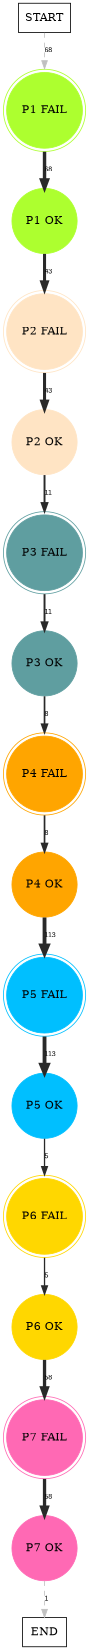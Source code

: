 digraph graphname {
	dpi = 150
	size="16,11!";
	margin = 0;
"P1 FAIL" [shape=circle, color=greenyellow, peripheries=2, style=filled]"P1 OK" [shape=circle, color=greenyellow, style=filled]"P2 FAIL" [shape=circle, color=bisque, peripheries=2, style=filled]"P2 OK" [shape=circle, color=bisque, style=filled]"P3 FAIL" [shape=circle, color=cadetblue, peripheries=2, style=filled]"P3 OK" [shape=circle, color=cadetblue, style=filled]"P4 FAIL" [shape=circle, color=orange, peripheries=2, style=filled]"P4 OK" [shape=circle, color=orange, style=filled]"P5 FAIL" [shape=circle, color=deepskyblue, peripheries=2, style=filled]"P5 OK" [shape=circle, color=deepskyblue, style=filled]"P6 FAIL" [shape=circle, color=gold, peripheries=2, style=filled]"P6 OK" [shape=circle, color=gold, style=filled]"P7 FAIL" [shape=circle, color=hotpink, peripheries=2, style=filled]"P7 OK" [shape=circle, color=hotpink, style=filled]"START" [shape=box, fillcolor=white, style=filled, color=black]"END" [shape=box, fillcolor=white, style=filled, color=black]"P1 FAIL" -> "P1 OK" [ color=grey16 penwidth = "4.219507705176107"label ="68" labelfloat=false fontname="Arial" fontsize=8]
"P1 OK" -> "P2 FAIL" [ color=grey16 penwidth = "3.7612001156935624"label ="43" labelfloat=false fontname="Arial" fontsize=8]
"P2 FAIL" -> "P2 OK" [ color=grey16 penwidth = "3.7612001156935624"label ="43" labelfloat=false fontname="Arial" fontsize=8]
"P2 OK" -> "P3 FAIL" [ color=grey16 penwidth = "2.3978952727983707"label ="11" labelfloat=false fontname="Arial" fontsize=8]
"P3 FAIL" -> "P3 OK" [ color=grey16 penwidth = "2.3978952727983707"label ="11" labelfloat=false fontname="Arial" fontsize=8]
"P3 OK" -> "P4 FAIL" [ color=grey16 penwidth = "2.0794415416798357"label ="8" labelfloat=false fontname="Arial" fontsize=8]
"P4 FAIL" -> "P4 OK" [ color=grey16 penwidth = "2.0794415416798357"label ="8" labelfloat=false fontname="Arial" fontsize=8]
"P4 OK" -> "P5 FAIL" [ color=grey16 penwidth = "4.727387818712341"label ="113" labelfloat=false fontname="Arial" fontsize=8]
"P5 FAIL" -> "P5 OK" [ color=grey16 penwidth = "4.727387818712341"label ="113" labelfloat=false fontname="Arial" fontsize=8]
"P5 OK" -> "P6 FAIL" [ color=grey16 penwidth = "1.6094379124341003"label ="5" labelfloat=false fontname="Arial" fontsize=8]
"P6 FAIL" -> "P6 OK" [ color=grey16 penwidth = "1.6094379124341003"label ="5" labelfloat=false fontname="Arial" fontsize=8]
"P6 OK" -> "P7 FAIL" [ color=grey16 penwidth = "4.060443010546419"label ="58" labelfloat=false fontname="Arial" fontsize=8]
"P7 FAIL" -> "P7 OK" [ color=grey16 penwidth = "4.060443010546419"label ="58" labelfloat=false fontname="Arial" fontsize=8]
"P7 OK" -> "END" [ style = dashed color=grey label ="1" labelfloat=false fontname="Arial" fontsize=8]
"START" -> "P1 FAIL" [ style = dashed color=grey label ="68" labelfloat=false fontname="Arial" fontsize=8]
}
